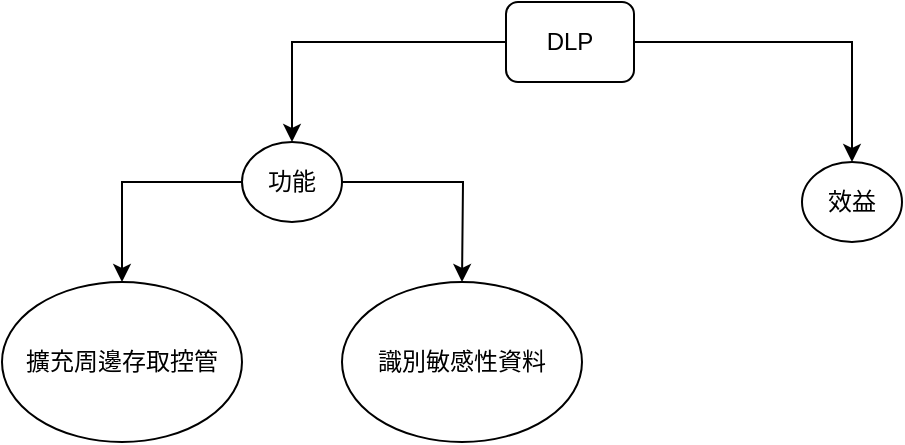 <mxfile version="24.0.2" type="github">
  <diagram name="第 1 页" id="t7qFuRe6FOvAGoAW_O7x">
    <mxGraphModel dx="1024" dy="551" grid="1" gridSize="10" guides="1" tooltips="1" connect="1" arrows="1" fold="1" page="1" pageScale="1" pageWidth="827" pageHeight="1169" math="0" shadow="0">
      <root>
        <mxCell id="0" />
        <mxCell id="1" parent="0" />
        <mxCell id="pRuLt233ZQYhjGLr3jmY-13" style="edgeStyle=orthogonalEdgeStyle;rounded=0;orthogonalLoop=1;jettySize=auto;html=1;exitX=0;exitY=0.5;exitDx=0;exitDy=0;entryX=0.5;entryY=0;entryDx=0;entryDy=0;" edge="1" parent="1" source="pRuLt233ZQYhjGLr3jmY-1" target="pRuLt233ZQYhjGLr3jmY-2">
          <mxGeometry relative="1" as="geometry" />
        </mxCell>
        <mxCell id="pRuLt233ZQYhjGLr3jmY-17" style="edgeStyle=orthogonalEdgeStyle;rounded=0;orthogonalLoop=1;jettySize=auto;html=1;exitX=1;exitY=0.5;exitDx=0;exitDy=0;entryX=0.5;entryY=0;entryDx=0;entryDy=0;" edge="1" parent="1" source="pRuLt233ZQYhjGLr3jmY-1" target="pRuLt233ZQYhjGLr3jmY-3">
          <mxGeometry relative="1" as="geometry" />
        </mxCell>
        <mxCell id="pRuLt233ZQYhjGLr3jmY-1" value="DLP" style="rounded=1;whiteSpace=wrap;html=1;" vertex="1" parent="1">
          <mxGeometry x="382" y="180" width="64" height="40" as="geometry" />
        </mxCell>
        <mxCell id="pRuLt233ZQYhjGLr3jmY-15" style="edgeStyle=orthogonalEdgeStyle;rounded=0;orthogonalLoop=1;jettySize=auto;html=1;" edge="1" parent="1" source="pRuLt233ZQYhjGLr3jmY-2">
          <mxGeometry relative="1" as="geometry">
            <mxPoint x="360" y="320.0" as="targetPoint" />
          </mxGeometry>
        </mxCell>
        <mxCell id="pRuLt233ZQYhjGLr3jmY-18" style="edgeStyle=orthogonalEdgeStyle;rounded=0;orthogonalLoop=1;jettySize=auto;html=1;exitX=0;exitY=0.5;exitDx=0;exitDy=0;entryX=0.5;entryY=0;entryDx=0;entryDy=0;" edge="1" parent="1" source="pRuLt233ZQYhjGLr3jmY-2" target="pRuLt233ZQYhjGLr3jmY-10">
          <mxGeometry relative="1" as="geometry" />
        </mxCell>
        <mxCell id="pRuLt233ZQYhjGLr3jmY-2" value="功能" style="ellipse;whiteSpace=wrap;html=1;" vertex="1" parent="1">
          <mxGeometry x="250" y="250" width="50" height="40" as="geometry" />
        </mxCell>
        <mxCell id="pRuLt233ZQYhjGLr3jmY-3" value="效益" style="ellipse;whiteSpace=wrap;html=1;" vertex="1" parent="1">
          <mxGeometry x="530" y="260" width="50" height="40" as="geometry" />
        </mxCell>
        <mxCell id="pRuLt233ZQYhjGLr3jmY-10" value="擴充周邊存取控管" style="ellipse;whiteSpace=wrap;html=1;" vertex="1" parent="1">
          <mxGeometry x="130" y="320" width="120" height="80" as="geometry" />
        </mxCell>
        <mxCell id="pRuLt233ZQYhjGLr3jmY-11" value="識別敏感性資料" style="ellipse;whiteSpace=wrap;html=1;" vertex="1" parent="1">
          <mxGeometry x="300" y="320" width="120" height="80" as="geometry" />
        </mxCell>
      </root>
    </mxGraphModel>
  </diagram>
</mxfile>

